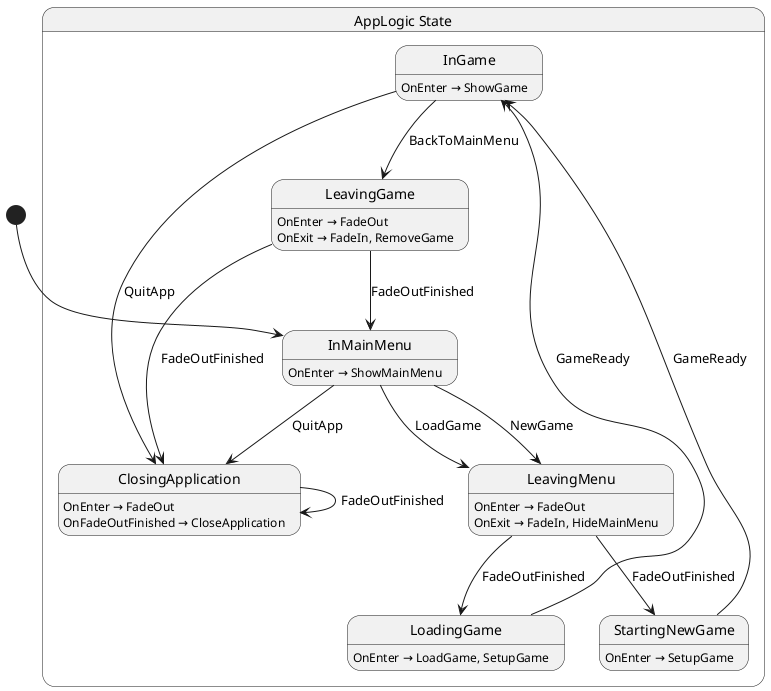 @startuml AppLogic
state "AppLogic State" as Shellguard_AppLogic_State {
  state "ClosingApplication" as Shellguard_AppLogic_State_ClosingApplication
  state "InGame" as Shellguard_AppLogic_State_InGame
  state "InMainMenu" as Shellguard_AppLogic_State_InMainMenu
  state "LeavingGame" as Shellguard_AppLogic_State_LeavingGame
  state "LeavingMenu" as Shellguard_AppLogic_State_LeavingMenu
  state "LoadingGame" as Shellguard_AppLogic_State_LoadingGame
  state "StartingNewGame" as Shellguard_AppLogic_State_StartingNewGame
}

Shellguard_AppLogic_State_ClosingApplication --> Shellguard_AppLogic_State_ClosingApplication : FadeOutFinished
Shellguard_AppLogic_State_InGame --> Shellguard_AppLogic_State_ClosingApplication : QuitApp
Shellguard_AppLogic_State_InGame --> Shellguard_AppLogic_State_LeavingGame : BackToMainMenu
Shellguard_AppLogic_State_InMainMenu --> Shellguard_AppLogic_State_ClosingApplication : QuitApp
Shellguard_AppLogic_State_InMainMenu --> Shellguard_AppLogic_State_LeavingMenu : LoadGame
Shellguard_AppLogic_State_InMainMenu --> Shellguard_AppLogic_State_LeavingMenu : NewGame
Shellguard_AppLogic_State_LeavingGame --> Shellguard_AppLogic_State_ClosingApplication : FadeOutFinished
Shellguard_AppLogic_State_LeavingGame --> Shellguard_AppLogic_State_InMainMenu : FadeOutFinished
Shellguard_AppLogic_State_LeavingMenu --> Shellguard_AppLogic_State_LoadingGame : FadeOutFinished
Shellguard_AppLogic_State_LeavingMenu --> Shellguard_AppLogic_State_StartingNewGame : FadeOutFinished
Shellguard_AppLogic_State_LoadingGame --> Shellguard_AppLogic_State_InGame : GameReady
Shellguard_AppLogic_State_StartingNewGame --> Shellguard_AppLogic_State_InGame : GameReady

Shellguard_AppLogic_State_ClosingApplication : OnEnter → FadeOut
Shellguard_AppLogic_State_ClosingApplication : OnFadeOutFinished → CloseApplication
Shellguard_AppLogic_State_InGame : OnEnter → ShowGame
Shellguard_AppLogic_State_InMainMenu : OnEnter → ShowMainMenu
Shellguard_AppLogic_State_LeavingGame : OnEnter → FadeOut
Shellguard_AppLogic_State_LeavingGame : OnExit → FadeIn, RemoveGame
Shellguard_AppLogic_State_LeavingMenu : OnEnter → FadeOut
Shellguard_AppLogic_State_LeavingMenu : OnExit → FadeIn, HideMainMenu
Shellguard_AppLogic_State_LoadingGame : OnEnter → LoadGame, SetupGame
Shellguard_AppLogic_State_StartingNewGame : OnEnter → SetupGame

[*] --> Shellguard_AppLogic_State_InMainMenu
@enduml